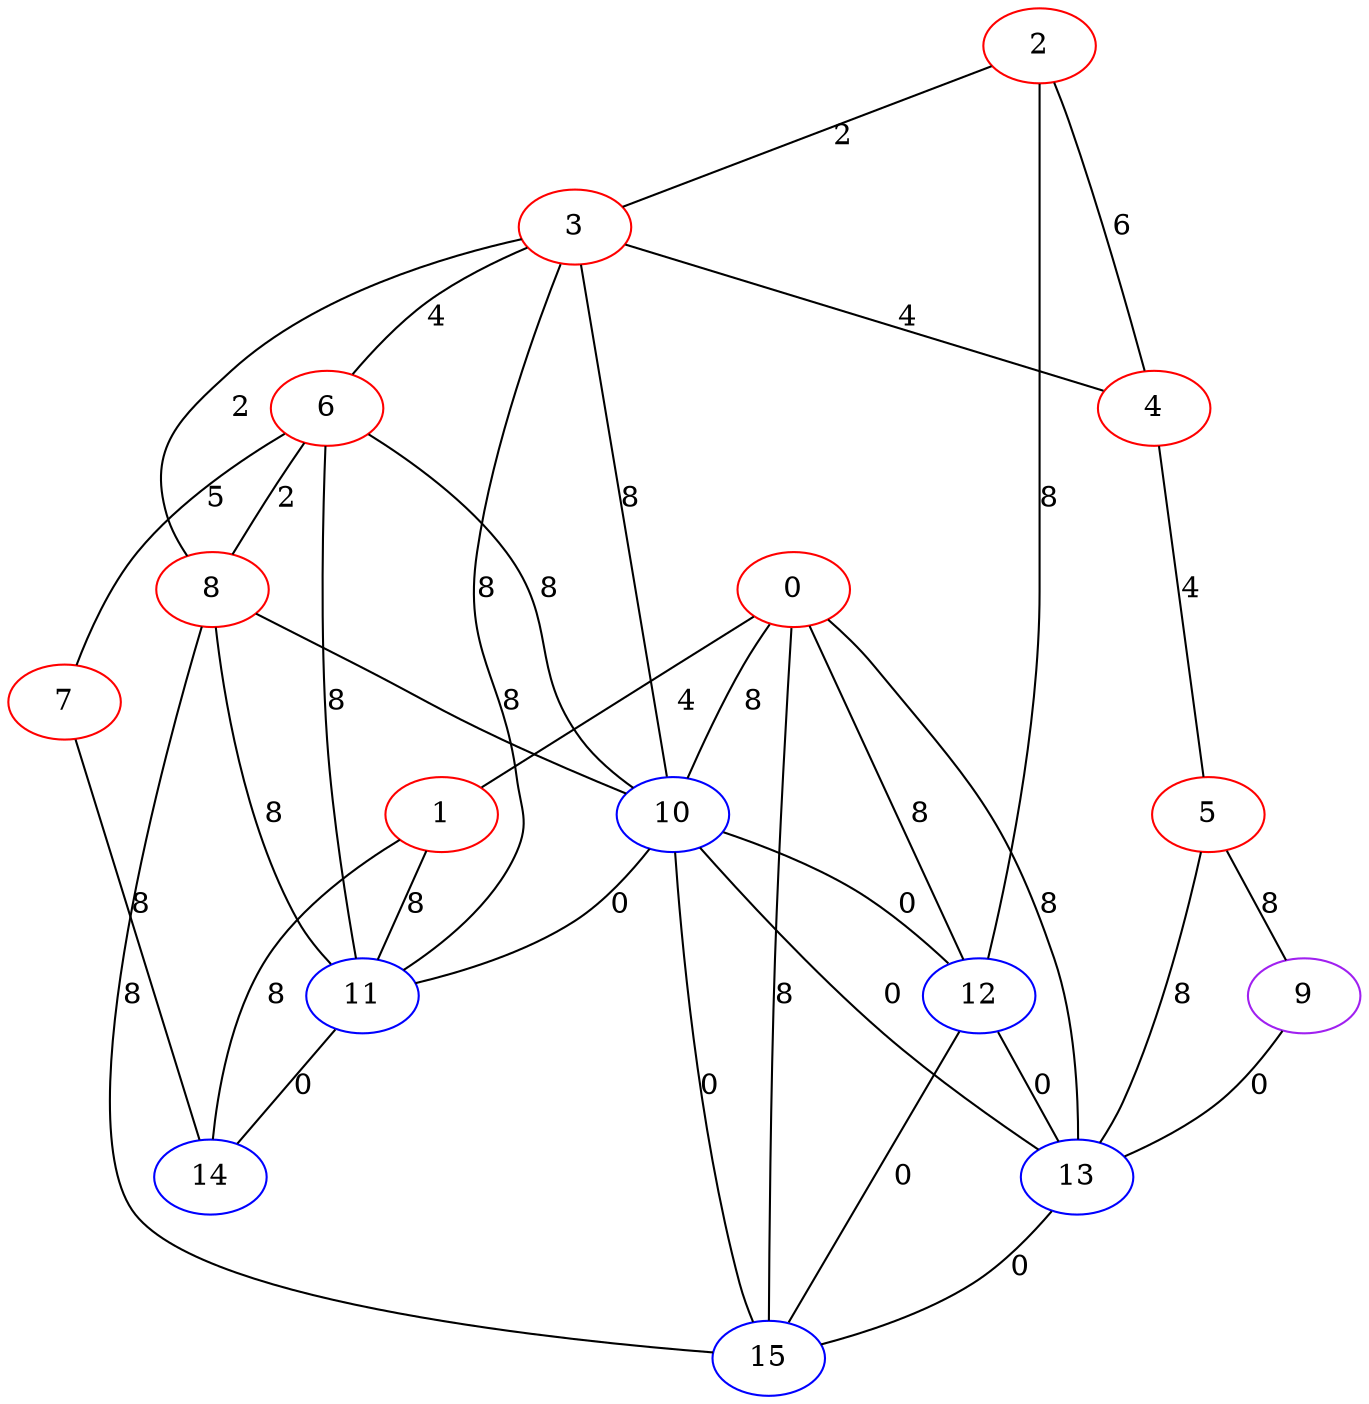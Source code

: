 graph "" {
0 [color=red, weight=1];
1 [color=red, weight=1];
2 [color=red, weight=1];
3 [color=red, weight=1];
4 [color=red, weight=1];
5 [color=red, weight=1];
6 [color=red, weight=1];
7 [color=red, weight=1];
8 [color=red, weight=1];
9 [color=purple, weight=4];
10 [color=blue, weight=3];
11 [color=blue, weight=3];
12 [color=blue, weight=3];
13 [color=blue, weight=3];
14 [color=blue, weight=3];
15 [color=blue, weight=3];
0 -- 1  [key=0, label=4];
0 -- 10  [key=0, label=8];
0 -- 12  [key=0, label=8];
0 -- 13  [key=0, label=8];
0 -- 15  [key=0, label=8];
1 -- 11  [key=0, label=8];
1 -- 14  [key=0, label=8];
2 -- 12  [key=0, label=8];
2 -- 3  [key=0, label=2];
2 -- 4  [key=0, label=6];
3 -- 4  [key=0, label=4];
3 -- 6  [key=0, label=4];
3 -- 8  [key=0, label=2];
3 -- 10  [key=0, label=8];
3 -- 11  [key=0, label=8];
4 -- 5  [key=0, label=4];
5 -- 9  [key=0, label=8];
5 -- 13  [key=0, label=8];
6 -- 8  [key=0, label=2];
6 -- 11  [key=0, label=8];
6 -- 10  [key=0, label=8];
6 -- 7  [key=0, label=5];
7 -- 14  [key=0, label=8];
8 -- 11  [key=0, label=8];
8 -- 10  [key=0, label=8];
8 -- 15  [key=0, label=8];
9 -- 13  [key=0, label=0];
10 -- 11  [key=0, label=0];
10 -- 12  [key=0, label=0];
10 -- 13  [key=0, label=0];
10 -- 15  [key=0, label=0];
11 -- 14  [key=0, label=0];
12 -- 13  [key=0, label=0];
12 -- 15  [key=0, label=0];
13 -- 15  [key=0, label=0];
}
